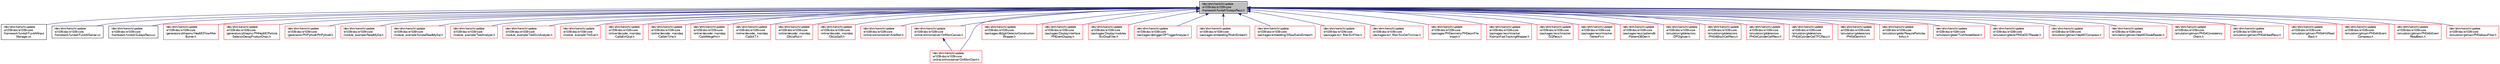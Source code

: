 digraph "/dev/shm/kenichi/update-e1039-doc/e1039-core/framework/fun4all/SubsysReco.h"
{
  bgcolor="transparent";
  edge [fontname="FreeSans",fontsize="10",labelfontname="FreeSans",labelfontsize="10"];
  node [fontname="FreeSans",fontsize="10",shape=record];
  Node1 [label="/dev/shm/kenichi/update\l-e1039-doc/e1039-core\l/framework/fun4all/SubsysReco.h",height=0.2,width=0.4,color="black", fillcolor="grey75", style="filled" fontcolor="black"];
  Node1 -> Node2 [dir="back",color="midnightblue",fontsize="10",style="solid",fontname="FreeSans"];
  Node2 [label="/dev/shm/kenichi/update\l-e1039-doc/e1039-core\l/framework/fun4all/Fun4AllInput\lManager.cc",height=0.2,width=0.4,color="black",URL="$d0/d56/Fun4AllInputManager_8cc.html"];
  Node1 -> Node3 [dir="back",color="midnightblue",fontsize="10",style="solid",fontname="FreeSans"];
  Node3 [label="/dev/shm/kenichi/update\l-e1039-doc/e1039-core\l/framework/fun4all/Fun4AllServer.cc",height=0.2,width=0.4,color="black",URL="$d8/d7a/Fun4AllServer_8cc.html"];
  Node1 -> Node4 [dir="back",color="midnightblue",fontsize="10",style="solid",fontname="FreeSans"];
  Node4 [label="/dev/shm/kenichi/update\l-e1039-doc/e1039-core\l/framework/fun4all/SubsysReco.cc",height=0.2,width=0.4,color="black",URL="$de/d98/SubsysReco_8cc.html"];
  Node1 -> Node5 [dir="back",color="midnightblue",fontsize="10",style="solid",fontname="FreeSans"];
  Node5 [label="/dev/shm/kenichi/update\l-e1039-doc/e1039-core\l/generators/phhepmc/HepMCFlowAfter\lBurner.h",height=0.2,width=0.4,color="red",URL="$d8/d16/HepMCFlowAfterBurner_8h.html"];
  Node1 -> Node6 [dir="back",color="midnightblue",fontsize="10",style="solid",fontname="FreeSans"];
  Node6 [label="/dev/shm/kenichi/update\l-e1039-doc/e1039-core\l/generators/phhepmc/PHHepMCParticle\lSelectorDecayProductChain.h",height=0.2,width=0.4,color="red",URL="$de/df2/PHHepMCParticleSelectorDecayProductChain_8h.html"];
  Node1 -> Node7 [dir="back",color="midnightblue",fontsize="10",style="solid",fontname="FreeSans"];
  Node7 [label="/dev/shm/kenichi/update\l-e1039-doc/e1039-core\l/generators/PHPythia8/PHPythia8.h",height=0.2,width=0.4,color="red",URL="$d1/d15/PHPythia8_8h.html"];
  Node1 -> Node8 [dir="back",color="midnightblue",fontsize="10",style="solid",fontname="FreeSans"];
  Node8 [label="/dev/shm/kenichi/update\l-e1039-doc/e1039-core\l/module_example/ReadMySql.h",height=0.2,width=0.4,color="red",URL="$d9/d40/ReadMySql_8h.html"];
  Node1 -> Node9 [dir="back",color="midnightblue",fontsize="10",style="solid",fontname="FreeSans"];
  Node9 [label="/dev/shm/kenichi/update\l-e1039-doc/e1039-core\l/module_example/SimpleReadMySql.h",height=0.2,width=0.4,color="red",URL="$d4/dcb/SimpleReadMySql_8h.html"];
  Node1 -> Node10 [dir="back",color="midnightblue",fontsize="10",style="solid",fontname="FreeSans"];
  Node10 [label="/dev/shm/kenichi/update\l-e1039-doc/e1039-core\l/module_example/TestAnalyzer.h",height=0.2,width=0.4,color="red",URL="$d4/da2/TestAnalyzer_8h.html"];
  Node1 -> Node11 [dir="back",color="midnightblue",fontsize="10",style="solid",fontname="FreeSans"];
  Node11 [label="/dev/shm/kenichi/update\l-e1039-doc/e1039-core\l/module_example/TestSimAnalyzer.h",height=0.2,width=0.4,color="red",URL="$d5/d9a/TestSimAnalyzer_8h.html"];
  Node1 -> Node12 [dir="back",color="midnightblue",fontsize="10",style="solid",fontname="FreeSans"];
  Node12 [label="/dev/shm/kenichi/update\l-e1039-doc/e1039-core\l/module_example/TrkEval.h",height=0.2,width=0.4,color="red",URL="$db/d09/TrkEval_8h.html"];
  Node1 -> Node13 [dir="back",color="midnightblue",fontsize="10",style="solid",fontname="FreeSans"];
  Node13 [label="/dev/shm/kenichi/update\l-e1039-doc/e1039-core\l/online/decoder_maindaq\l/CalibEvtQual.h",height=0.2,width=0.4,color="red",URL="$dd/dd8/CalibEvtQual_8h.html"];
  Node1 -> Node14 [dir="back",color="midnightblue",fontsize="10",style="solid",fontname="FreeSans"];
  Node14 [label="/dev/shm/kenichi/update\l-e1039-doc/e1039-core\l/online/decoder_maindaq\l/CalibInTime.h",height=0.2,width=0.4,color="red",URL="$d5/da9/CalibInTime_8h.html"];
  Node1 -> Node15 [dir="back",color="midnightblue",fontsize="10",style="solid",fontname="FreeSans"];
  Node15 [label="/dev/shm/kenichi/update\l-e1039-doc/e1039-core\l/online/decoder_maindaq\l/CalibMergeH4.h",height=0.2,width=0.4,color="red",URL="$d4/d45/CalibMergeH4_8h.html"];
  Node1 -> Node16 [dir="back",color="midnightblue",fontsize="10",style="solid",fontname="FreeSans"];
  Node16 [label="/dev/shm/kenichi/update\l-e1039-doc/e1039-core\l/online/decoder_maindaq\l/CalibXT.h",height=0.2,width=0.4,color="red",URL="$d9/def/CalibXT_8h.html"];
  Node1 -> Node17 [dir="back",color="midnightblue",fontsize="10",style="solid",fontname="FreeSans"];
  Node17 [label="/dev/shm/kenichi/update\l-e1039-doc/e1039-core\l/online/decoder_maindaq\l/DbUpRun.h",height=0.2,width=0.4,color="red",URL="$df/d18/DbUpRun_8h.html"];
  Node1 -> Node18 [dir="back",color="midnightblue",fontsize="10",style="solid",fontname="FreeSans"];
  Node18 [label="/dev/shm/kenichi/update\l-e1039-doc/e1039-core\l/online/decoder_maindaq\l/DbUpSpill.h",height=0.2,width=0.4,color="red",URL="$d2/d07/DbUpSpill_8h.html"];
  Node1 -> Node19 [dir="back",color="midnightblue",fontsize="10",style="solid",fontname="FreeSans"];
  Node19 [label="/dev/shm/kenichi/update\l-e1039-doc/e1039-core\l/online/onlmonserver/AnaWait.h",height=0.2,width=0.4,color="red",URL="$da/d72/AnaWait_8h.html"];
  Node1 -> Node20 [dir="back",color="midnightblue",fontsize="10",style="solid",fontname="FreeSans"];
  Node20 [label="/dev/shm/kenichi/update\l-e1039-doc/e1039-core\l/online/onlmonserver/OnlMonCanvas.h",height=0.2,width=0.4,color="red",URL="$d4/def/OnlMonCanvas_8h.html"];
  Node20 -> Node21 [dir="back",color="midnightblue",fontsize="10",style="solid",fontname="FreeSans"];
  Node21 [label="/dev/shm/kenichi/update\l-e1039-doc/e1039-core\l/online/onlmonserver/OnlMonClient.h",height=0.2,width=0.4,color="red",URL="$dd/d5f/OnlMonClient_8h.html"];
  Node1 -> Node21 [dir="back",color="midnightblue",fontsize="10",style="solid",fontname="FreeSans"];
  Node1 -> Node22 [dir="back",color="midnightblue",fontsize="10",style="solid",fontname="FreeSans"];
  Node22 [label="/dev/shm/kenichi/update\l-e1039-doc/e1039-core\l/packages/db2g4/DetectorConstruction\lWrapper.h",height=0.2,width=0.4,color="red",URL="$db/d3a/DetectorConstructionWrapper_8h.html"];
  Node1 -> Node23 [dir="back",color="midnightblue",fontsize="10",style="solid",fontname="FreeSans"];
  Node23 [label="/dev/shm/kenichi/update\l-e1039-doc/e1039-core\l/packages/Display/interface\l/PHEventDisplay.h",height=0.2,width=0.4,color="red",URL="$d7/d5f/PHEventDisplay_8h.html",tooltip="event display interface, set parameters/switches, call detector modules, control display. "];
  Node1 -> Node24 [dir="back",color="midnightblue",fontsize="10",style="solid",fontname="FreeSans"];
  Node24 [label="/dev/shm/kenichi/update\l-e1039-doc/e1039-core\l/packages/Display/modules\l/EvtDispFilter.h",height=0.2,width=0.4,color="red",URL="$db/df5/EvtDispFilter_8h.html"];
  Node1 -> Node25 [dir="back",color="midnightblue",fontsize="10",style="solid",fontname="FreeSans"];
  Node25 [label="/dev/shm/kenichi/update\l-e1039-doc/e1039-core\l/packages/dptrigger/DPTriggerAnalyzer.h",height=0.2,width=0.4,color="red",URL="$d7/da0/DPTriggerAnalyzer_8h.html"];
  Node1 -> Node26 [dir="back",color="midnightblue",fontsize="10",style="solid",fontname="FreeSans"];
  Node26 [label="/dev/shm/kenichi/update\l-e1039-doc/e1039-core\l/packages/embedding/RndmEmbed.h",height=0.2,width=0.4,color="red",URL="$d7/d77/RndmEmbed_8h.html"];
  Node1 -> Node27 [dir="back",color="midnightblue",fontsize="10",style="solid",fontname="FreeSans"];
  Node27 [label="/dev/shm/kenichi/update\l-e1039-doc/e1039-core\l/packages/embedding/SRawEventEmbed.h",height=0.2,width=0.4,color="red",URL="$de/d8e/SRawEventEmbed_8h.html"];
  Node1 -> Node28 [dir="back",color="midnightblue",fontsize="10",style="solid",fontname="FreeSans"];
  Node28 [label="/dev/shm/kenichi/update\l-e1039-doc/e1039-core\l/packages/evt_filter/EvtFilter.h",height=0.2,width=0.4,color="red",URL="$de/d3f/EvtFilter_8h.html"];
  Node1 -> Node29 [dir="back",color="midnightblue",fontsize="10",style="solid",fontname="FreeSans"];
  Node29 [label="/dev/shm/kenichi/update\l-e1039-doc/e1039-core\l/packages/evt_filter/SimDstTrimmer.h",height=0.2,width=0.4,color="red",URL="$d6/d40/SimDstTrimmer_8h.html"];
  Node1 -> Node30 [dir="back",color="midnightblue",fontsize="10",style="solid",fontname="FreeSans"];
  Node30 [label="/dev/shm/kenichi/update\l-e1039-doc/e1039-core\l/packages/PHGeometry/PHGeomFile\lImport.h",height=0.2,width=0.4,color="red",URL="$d8/da3/PHGeomFileImport_8h.html"];
  Node1 -> Node31 [dir="back",color="midnightblue",fontsize="10",style="solid",fontname="FreeSans"];
  Node31 [label="/dev/shm/kenichi/update\l-e1039-doc/e1039-core\l/packages/reco/ktracker\l/KalmanFastTrackingWrapper.h",height=0.2,width=0.4,color="red",URL="$d0/d8f/KalmanFastTrackingWrapper_8h.html"];
  Node1 -> Node32 [dir="back",color="midnightblue",fontsize="10",style="solid",fontname="FreeSans"];
  Node32 [label="/dev/shm/kenichi/update\l-e1039-doc/e1039-core\l/packages/reco/ktracker\l/SQReco.h",height=0.2,width=0.4,color="red",URL="$d8/dde/SQReco_8h.html"];
  Node1 -> Node33 [dir="back",color="midnightblue",fontsize="10",style="solid",fontname="FreeSans"];
  Node33 [label="/dev/shm/kenichi/update\l-e1039-doc/e1039-core\l/packages/reco/ktracker\l/VertexFit.h",height=0.2,width=0.4,color="red",URL="$dc/df1/VertexFit_8h.html"];
  Node1 -> Node34 [dir="back",color="midnightblue",fontsize="10",style="solid",fontname="FreeSans"];
  Node34 [label="/dev/shm/kenichi/update\l-e1039-doc/e1039-core\l/packages/reco/patterndb\l/PatternDBGen.h",height=0.2,width=0.4,color="red",URL="$dc/d14/PatternDBGen_8h.html"];
  Node1 -> Node35 [dir="back",color="midnightblue",fontsize="10",style="solid",fontname="FreeSans"];
  Node35 [label="/dev/shm/kenichi/update\l-e1039-doc/e1039-core\l/simulation/g4detectors\l/DPDigitizer.h",height=0.2,width=0.4,color="red",URL="$d9/da1/DPDigitizer_8h.html"];
  Node1 -> Node36 [dir="back",color="midnightblue",fontsize="10",style="solid",fontname="FreeSans"];
  Node36 [label="/dev/shm/kenichi/update\l-e1039-doc/e1039-core\l/simulation/g4detectors\l/PHG4BlockCellReco.h",height=0.2,width=0.4,color="red",URL="$d8/d75/PHG4BlockCellReco_8h.html"];
  Node1 -> Node37 [dir="back",color="midnightblue",fontsize="10",style="solid",fontname="FreeSans"];
  Node37 [label="/dev/shm/kenichi/update\l-e1039-doc/e1039-core\l/simulation/g4detectors\l/PHG4CylinderCellReco.h",height=0.2,width=0.4,color="red",URL="$d3/da3/PHG4CylinderCellReco_8h.html"];
  Node1 -> Node38 [dir="back",color="midnightblue",fontsize="10",style="solid",fontname="FreeSans"];
  Node38 [label="/dev/shm/kenichi/update\l-e1039-doc/e1039-core\l/simulation/g4detectors\l/PHG4CylinderCellTPCReco.h",height=0.2,width=0.4,color="red",URL="$d8/d10/PHG4CylinderCellTPCReco_8h.html"];
  Node1 -> Node39 [dir="back",color="midnightblue",fontsize="10",style="solid",fontname="FreeSans"];
  Node39 [label="/dev/shm/kenichi/update\l-e1039-doc/e1039-core\l/simulation/g4detectors\l/PHG4GenHit.h",height=0.2,width=0.4,color="red",URL="$da/dee/PHG4GenHit_8h.html"];
  Node1 -> Node40 [dir="back",color="midnightblue",fontsize="10",style="solid",fontname="FreeSans"];
  Node40 [label="/dev/shm/kenichi/update\l-e1039-doc/e1039-core\l/simulation/g4dst/RequireParticles\lInAcc.h",height=0.2,width=0.4,color="red",URL="$d6/dfd/RequireParticlesInAcc_8h.html"];
  Node1 -> Node41 [dir="back",color="midnightblue",fontsize="10",style="solid",fontname="FreeSans"];
  Node41 [label="/dev/shm/kenichi/update\l-e1039-doc/e1039-core\l/simulation/g4dst/TruthNodeMaker.h",height=0.2,width=0.4,color="red",URL="$d3/d86/TruthNodeMaker_8h.html"];
  Node1 -> Node42 [dir="back",color="midnightblue",fontsize="10",style="solid",fontname="FreeSans"];
  Node42 [label="/dev/shm/kenichi/update\l-e1039-doc/e1039-core\l/simulation/g4eval/PHG4DSTReader.h",height=0.2,width=0.4,color="red",URL="$d9/d70/PHG4DSTReader_8h.html"];
  Node1 -> Node43 [dir="back",color="midnightblue",fontsize="10",style="solid",fontname="FreeSans"];
  Node43 [label="/dev/shm/kenichi/update\l-e1039-doc/e1039-core\l/simulation/g4main/HepMCCompress.h",height=0.2,width=0.4,color="red",URL="$d4/d3d/HepMCCompress_8h.html"];
  Node1 -> Node44 [dir="back",color="midnightblue",fontsize="10",style="solid",fontname="FreeSans"];
  Node44 [label="/dev/shm/kenichi/update\l-e1039-doc/e1039-core\l/simulation/g4main/HepMCNodeReader.h",height=0.2,width=0.4,color="red",URL="$dd/de1/HepMCNodeReader_8h.html"];
  Node1 -> Node45 [dir="back",color="midnightblue",fontsize="10",style="solid",fontname="FreeSans"];
  Node45 [label="/dev/shm/kenichi/update\l-e1039-doc/e1039-core\l/simulation/g4main/PHG4Consistency\lCheck.h",height=0.2,width=0.4,color="red",URL="$d6/dcc/PHG4ConsistencyCheck_8h.html"];
  Node1 -> Node46 [dir="back",color="midnightblue",fontsize="10",style="solid",fontname="FreeSans"];
  Node46 [label="/dev/shm/kenichi/update\l-e1039-doc/e1039-core\l/simulation/g4main/PHG4HeadReco.h",height=0.2,width=0.4,color="red",URL="$dd/d90/PHG4HeadReco_8h.html"];
  Node1 -> Node47 [dir="back",color="midnightblue",fontsize="10",style="solid",fontname="FreeSans"];
  Node47 [label="/dev/shm/kenichi/update\l-e1039-doc/e1039-core\l/simulation/g4main/PHG4HitRead\lBack.h",height=0.2,width=0.4,color="red",URL="$d8/d15/PHG4HitReadBack_8h.html"];
  Node1 -> Node48 [dir="back",color="midnightblue",fontsize="10",style="solid",fontname="FreeSans"];
  Node48 [label="/dev/shm/kenichi/update\l-e1039-doc/e1039-core\l/simulation/g4main/PHG4InEvent\lCompress.h",height=0.2,width=0.4,color="red",URL="$d8/d11/PHG4InEventCompress_8h.html"];
  Node1 -> Node49 [dir="back",color="midnightblue",fontsize="10",style="solid",fontname="FreeSans"];
  Node49 [label="/dev/shm/kenichi/update\l-e1039-doc/e1039-core\l/simulation/g4main/PHG4InEvent\lReadBack.h",height=0.2,width=0.4,color="red",URL="$d0/dc4/PHG4InEventReadBack_8h.html"];
  Node1 -> Node50 [dir="back",color="midnightblue",fontsize="10",style="solid",fontname="FreeSans"];
  Node50 [label="/dev/shm/kenichi/update\l-e1039-doc/e1039-core\l/simulation/g4main/PHG4InputFilter.h",height=0.2,width=0.4,color="red",URL="$d5/d1d/PHG4InputFilter_8h.html"];
}
